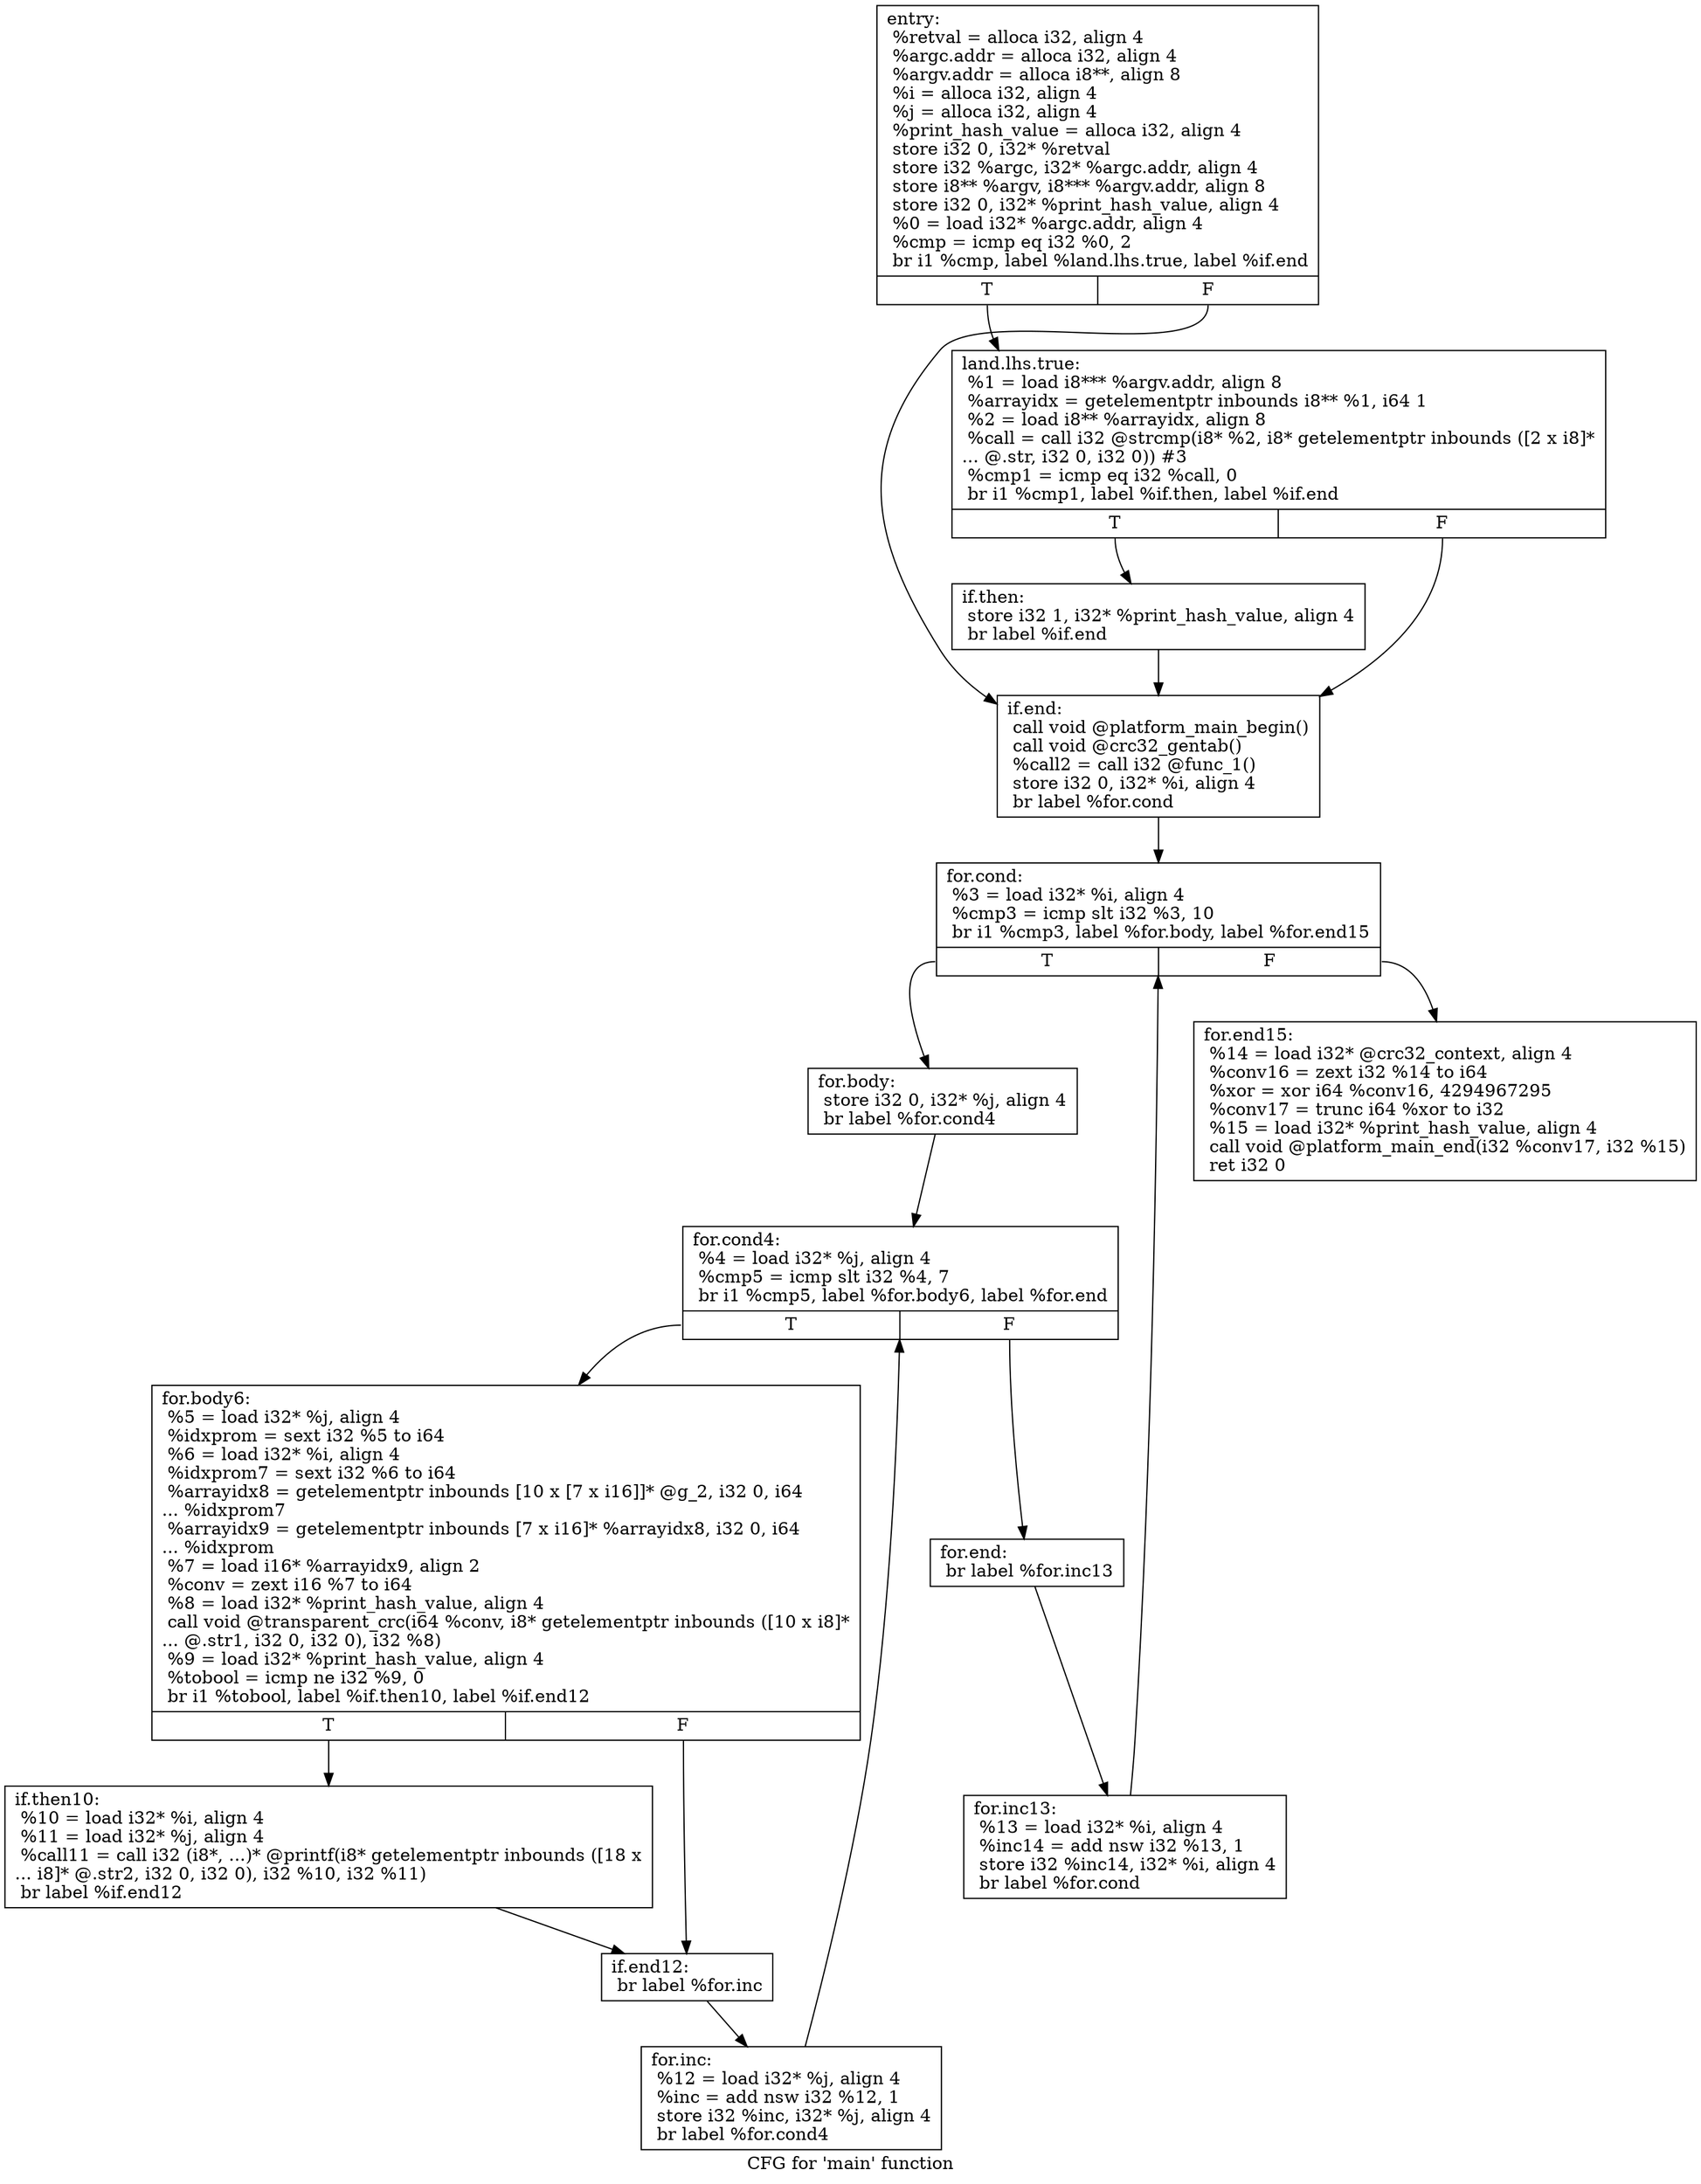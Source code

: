 digraph "CFG for 'main' function" {
	label="CFG for 'main' function";

	Node0xae763b0 [shape=record,label="{entry:\l  %retval = alloca i32, align 4\l  %argc.addr = alloca i32, align 4\l  %argv.addr = alloca i8**, align 8\l  %i = alloca i32, align 4\l  %j = alloca i32, align 4\l  %print_hash_value = alloca i32, align 4\l  store i32 0, i32* %retval\l  store i32 %argc, i32* %argc.addr, align 4\l  store i8** %argv, i8*** %argv.addr, align 8\l  store i32 0, i32* %print_hash_value, align 4\l  %0 = load i32* %argc.addr, align 4\l  %cmp = icmp eq i32 %0, 2\l  br i1 %cmp, label %land.lhs.true, label %if.end\l|{<s0>T|<s1>F}}"];
	Node0xae763b0:s0 -> Node0xae763e0;
	Node0xae763b0:s1 -> Node0xae76440;
	Node0xae763e0 [shape=record,label="{land.lhs.true:                                    \l  %1 = load i8*** %argv.addr, align 8\l  %arrayidx = getelementptr inbounds i8** %1, i64 1\l  %2 = load i8** %arrayidx, align 8\l  %call = call i32 @strcmp(i8* %2, i8* getelementptr inbounds ([2 x i8]*\l... @.str, i32 0, i32 0)) #3\l  %cmp1 = icmp eq i32 %call, 0\l  br i1 %cmp1, label %if.then, label %if.end\l|{<s0>T|<s1>F}}"];
	Node0xae763e0:s0 -> Node0xae76410;
	Node0xae763e0:s1 -> Node0xae76440;
	Node0xae76410 [shape=record,label="{if.then:                                          \l  store i32 1, i32* %print_hash_value, align 4\l  br label %if.end\l}"];
	Node0xae76410 -> Node0xae76440;
	Node0xae76440 [shape=record,label="{if.end:                                           \l  call void @platform_main_begin()\l  call void @crc32_gentab()\l  %call2 = call i32 @func_1()\l  store i32 0, i32* %i, align 4\l  br label %for.cond\l}"];
	Node0xae76440 -> Node0xae76470;
	Node0xae76470 [shape=record,label="{for.cond:                                         \l  %3 = load i32* %i, align 4\l  %cmp3 = icmp slt i32 %3, 10\l  br i1 %cmp3, label %for.body, label %for.end15\l|{<s0>T|<s1>F}}"];
	Node0xae76470:s0 -> Node0xae764a0;
	Node0xae76470:s1 -> Node0xae77230;
	Node0xae764a0 [shape=record,label="{for.body:                                         \l  store i32 0, i32* %j, align 4\l  br label %for.cond4\l}"];
	Node0xae764a0 -> Node0xae764d0;
	Node0xae764d0 [shape=record,label="{for.cond4:                                        \l  %4 = load i32* %j, align 4\l  %cmp5 = icmp slt i32 %4, 7\l  br i1 %cmp5, label %for.body6, label %for.end\l|{<s0>T|<s1>F}}"];
	Node0xae764d0:s0 -> Node0xae77110;
	Node0xae764d0:s1 -> Node0xae771d0;
	Node0xae77110 [shape=record,label="{for.body6:                                        \l  %5 = load i32* %j, align 4\l  %idxprom = sext i32 %5 to i64\l  %6 = load i32* %i, align 4\l  %idxprom7 = sext i32 %6 to i64\l  %arrayidx8 = getelementptr inbounds [10 x [7 x i16]]* @g_2, i32 0, i64\l... %idxprom7\l  %arrayidx9 = getelementptr inbounds [7 x i16]* %arrayidx8, i32 0, i64\l... %idxprom\l  %7 = load i16* %arrayidx9, align 2\l  %conv = zext i16 %7 to i64\l  %8 = load i32* %print_hash_value, align 4\l  call void @transparent_crc(i64 %conv, i8* getelementptr inbounds ([10 x i8]*\l... @.str1, i32 0, i32 0), i32 %8)\l  %9 = load i32* %print_hash_value, align 4\l  %tobool = icmp ne i32 %9, 0\l  br i1 %tobool, label %if.then10, label %if.end12\l|{<s0>T|<s1>F}}"];
	Node0xae77110:s0 -> Node0xae77140;
	Node0xae77110:s1 -> Node0xae77170;
	Node0xae77140 [shape=record,label="{if.then10:                                        \l  %10 = load i32* %i, align 4\l  %11 = load i32* %j, align 4\l  %call11 = call i32 (i8*, ...)* @printf(i8* getelementptr inbounds ([18 x\l... i8]* @.str2, i32 0, i32 0), i32 %10, i32 %11)\l  br label %if.end12\l}"];
	Node0xae77140 -> Node0xae77170;
	Node0xae77170 [shape=record,label="{if.end12:                                         \l  br label %for.inc\l}"];
	Node0xae77170 -> Node0xae771a0;
	Node0xae771a0 [shape=record,label="{for.inc:                                          \l  %12 = load i32* %j, align 4\l  %inc = add nsw i32 %12, 1\l  store i32 %inc, i32* %j, align 4\l  br label %for.cond4\l}"];
	Node0xae771a0 -> Node0xae764d0;
	Node0xae771d0 [shape=record,label="{for.end:                                          \l  br label %for.inc13\l}"];
	Node0xae771d0 -> Node0xae77200;
	Node0xae77200 [shape=record,label="{for.inc13:                                        \l  %13 = load i32* %i, align 4\l  %inc14 = add nsw i32 %13, 1\l  store i32 %inc14, i32* %i, align 4\l  br label %for.cond\l}"];
	Node0xae77200 -> Node0xae76470;
	Node0xae77230 [shape=record,label="{for.end15:                                        \l  %14 = load i32* @crc32_context, align 4\l  %conv16 = zext i32 %14 to i64\l  %xor = xor i64 %conv16, 4294967295\l  %conv17 = trunc i64 %xor to i32\l  %15 = load i32* %print_hash_value, align 4\l  call void @platform_main_end(i32 %conv17, i32 %15)\l  ret i32 0\l}"];
}
